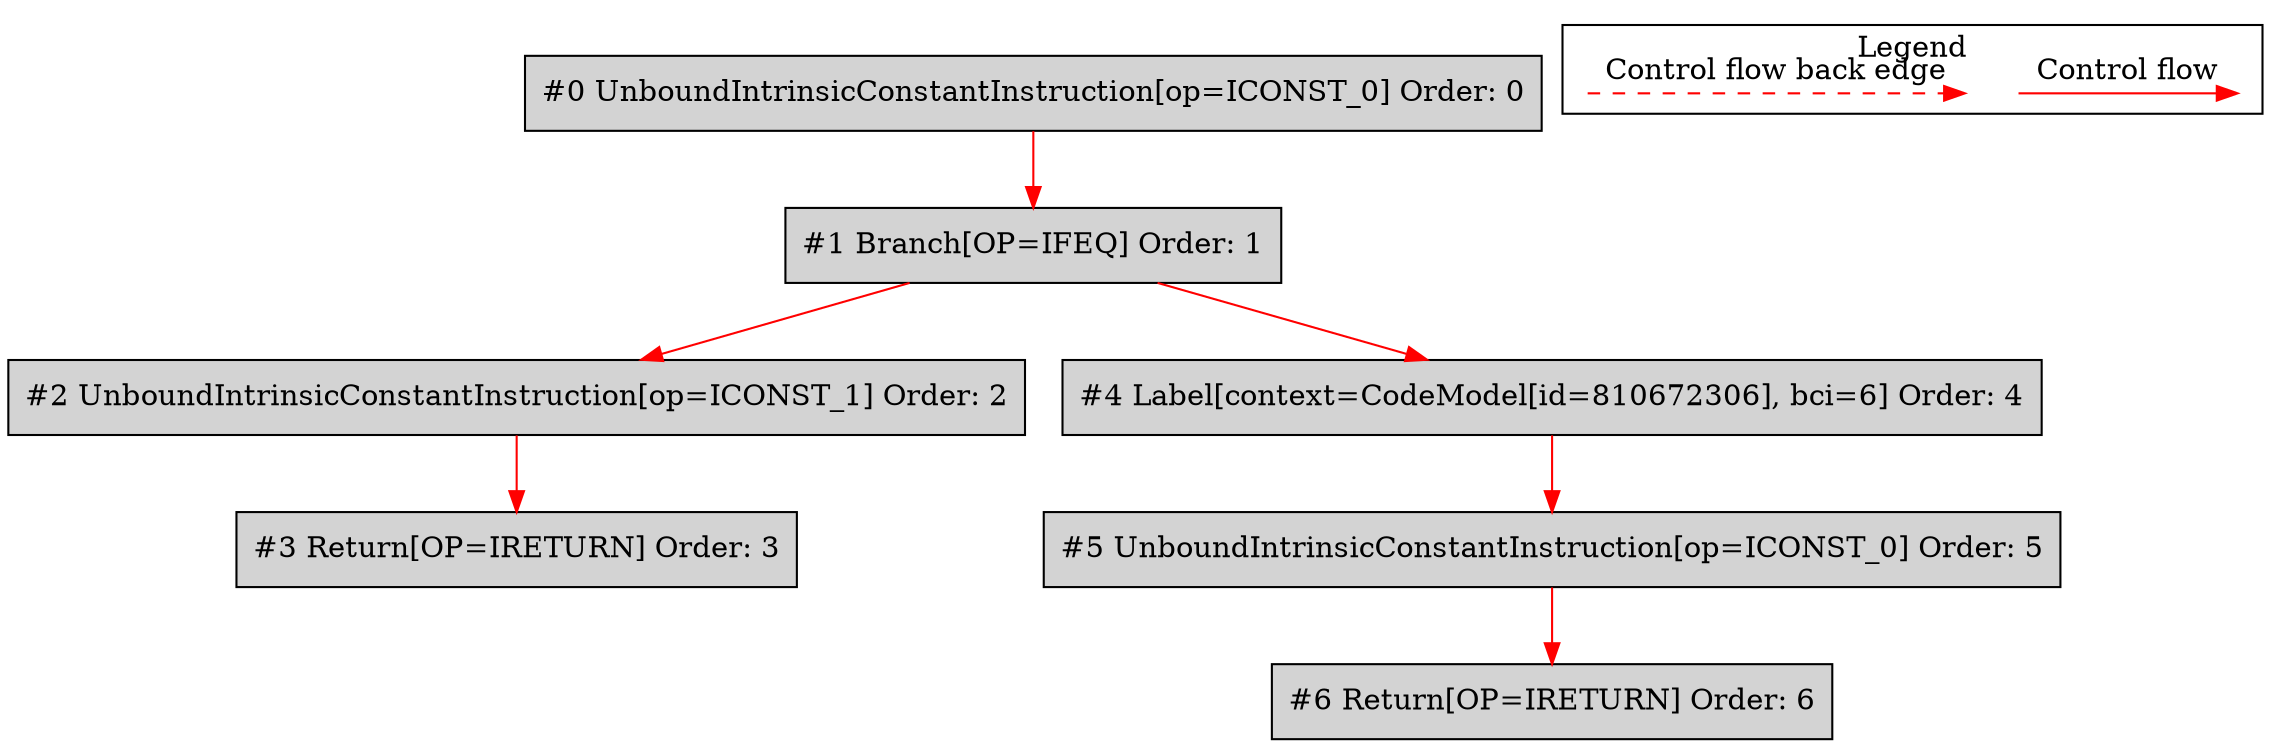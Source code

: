 digraph {
 ordering="in";
 node0[label="#0 UnboundIntrinsicConstantInstruction[op=ICONST_0] Order: 0", shape=box, fillcolor=lightgrey, style=filled];
 node1[label="#1 Branch[OP=IFEQ] Order: 1", shape=box, fillcolor=lightgrey, style=filled];
 node2[label="#2 UnboundIntrinsicConstantInstruction[op=ICONST_1] Order: 2", shape=box, fillcolor=lightgrey, style=filled];
 node3[label="#3 Return[OP=IRETURN] Order: 3", shape=box, fillcolor=lightgrey, style=filled];
 node4[label="#4 Label[context=CodeModel[id=810672306], bci=6] Order: 4", shape=box, fillcolor=lightgrey, style=filled];
 node5[label="#5 UnboundIntrinsicConstantInstruction[op=ICONST_0] Order: 5", shape=box, fillcolor=lightgrey, style=filled];
 node6[label="#6 Return[OP=IRETURN] Order: 6", shape=box, fillcolor=lightgrey, style=filled];
 node0 -> node1[color=red];
 node1 -> node2[color=red];
 node2 -> node3[color=red];
 node1 -> node4[color=red];
 node4 -> node5[color=red];
 node5 -> node6[color=red];
 subgraph cluster_000 {
  label = "Legend";
  node [shape=point]
  {
   rank=same;
   c0 [style = invis];
   c1 [style = invis];
   c2 [style = invis];
   c3 [style = invis];
  }
  c0 -> c1 [label="Control flow", style=solid, color=red]
  c2 -> c3 [label="Control flow back edge", style=dashed, color=red]
 }

}
